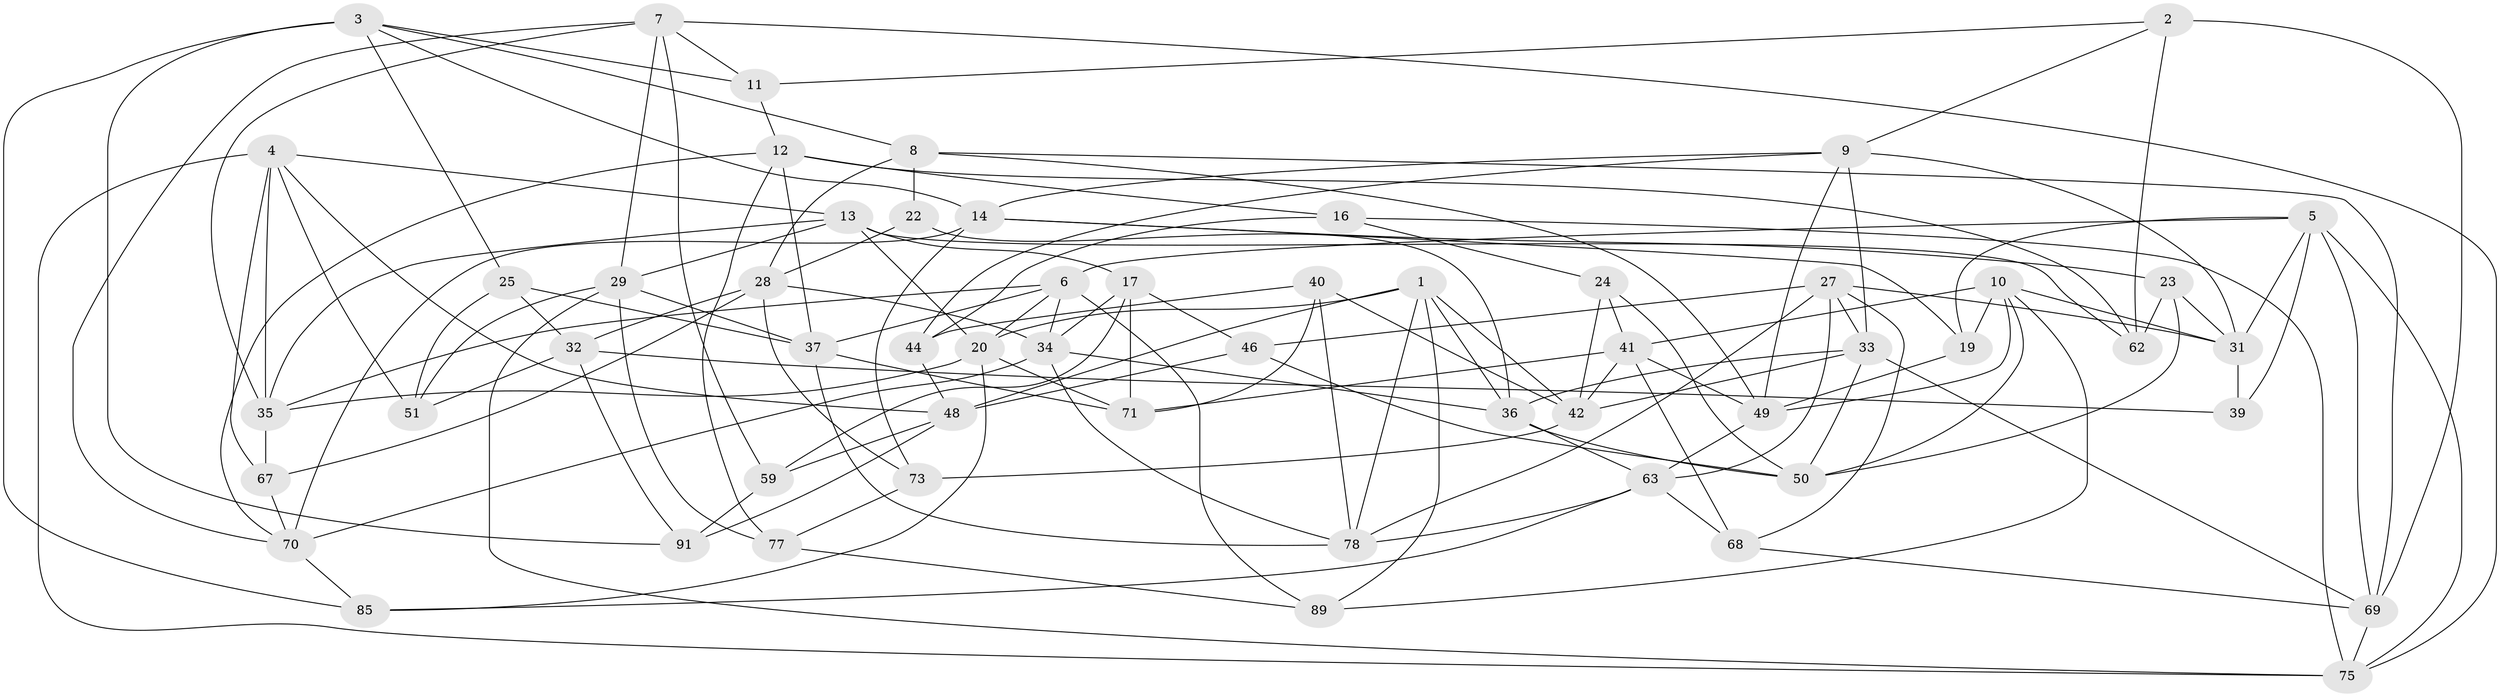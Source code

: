// original degree distribution, {4: 1.0}
// Generated by graph-tools (version 1.1) at 2025/11/02/27/25 16:11:49]
// undirected, 57 vertices, 146 edges
graph export_dot {
graph [start="1"]
  node [color=gray90,style=filled];
  1 [super="+52"];
  2;
  3 [super="+15"];
  4 [super="+18"];
  5 [super="+21"];
  6 [super="+60"];
  7 [super="+61"];
  8 [super="+64"];
  9 [super="+47"];
  10 [super="+56"];
  11;
  12 [super="+92"];
  13 [super="+26"];
  14 [super="+30"];
  16;
  17 [super="+90"];
  19;
  20 [super="+66"];
  22;
  23;
  24;
  25;
  27 [super="+82"];
  28 [super="+45"];
  29 [super="+76"];
  31 [super="+55"];
  32 [super="+79"];
  33 [super="+38"];
  34 [super="+58"];
  35 [super="+57"];
  36 [super="+74"];
  37 [super="+53"];
  39;
  40;
  41 [super="+80"];
  42 [super="+43"];
  44;
  46;
  48 [super="+83"];
  49 [super="+72"];
  50 [super="+54"];
  51;
  59;
  62;
  63 [super="+65"];
  67;
  68;
  69 [super="+86"];
  70 [super="+87"];
  71 [super="+88"];
  73;
  75 [super="+81"];
  77;
  78 [super="+84"];
  85;
  89;
  91;
  1 -- 78;
  1 -- 48;
  1 -- 36;
  1 -- 89;
  1 -- 42;
  1 -- 20;
  2 -- 69;
  2 -- 62;
  2 -- 9;
  2 -- 11;
  3 -- 85;
  3 -- 25;
  3 -- 8;
  3 -- 11;
  3 -- 91;
  3 -- 14;
  4 -- 35;
  4 -- 75;
  4 -- 13;
  4 -- 48;
  4 -- 67;
  4 -- 51;
  5 -- 31;
  5 -- 39;
  5 -- 19;
  5 -- 69;
  5 -- 6;
  5 -- 75;
  6 -- 89;
  6 -- 37;
  6 -- 34;
  6 -- 35;
  6 -- 20;
  7 -- 11;
  7 -- 70;
  7 -- 75;
  7 -- 59;
  7 -- 35;
  7 -- 29;
  8 -- 69;
  8 -- 22 [weight=2];
  8 -- 49;
  8 -- 28;
  9 -- 14;
  9 -- 44;
  9 -- 49;
  9 -- 31;
  9 -- 33;
  10 -- 89;
  10 -- 50;
  10 -- 41;
  10 -- 19;
  10 -- 49;
  10 -- 31;
  11 -- 12;
  12 -- 77;
  12 -- 16;
  12 -- 70;
  12 -- 37;
  12 -- 62;
  13 -- 29;
  13 -- 62;
  13 -- 17;
  13 -- 35;
  13 -- 20;
  14 -- 19;
  14 -- 73;
  14 -- 70;
  14 -- 23;
  16 -- 24;
  16 -- 44;
  16 -- 75;
  17 -- 71 [weight=2];
  17 -- 34;
  17 -- 59;
  17 -- 46;
  19 -- 49;
  20 -- 85;
  20 -- 35;
  20 -- 71;
  22 -- 28;
  22 -- 36;
  23 -- 31;
  23 -- 50;
  23 -- 62;
  24 -- 50;
  24 -- 42;
  24 -- 41;
  25 -- 51;
  25 -- 37;
  25 -- 32;
  27 -- 33;
  27 -- 68;
  27 -- 46;
  27 -- 78;
  27 -- 31;
  27 -- 63;
  28 -- 73;
  28 -- 32;
  28 -- 67;
  28 -- 34;
  29 -- 51;
  29 -- 77;
  29 -- 37;
  29 -- 75;
  31 -- 39;
  32 -- 51;
  32 -- 39 [weight=2];
  32 -- 91;
  33 -- 69;
  33 -- 36;
  33 -- 42;
  33 -- 50;
  34 -- 70;
  34 -- 36;
  34 -- 78;
  35 -- 67;
  36 -- 63;
  36 -- 50;
  37 -- 71;
  37 -- 78;
  40 -- 44;
  40 -- 42;
  40 -- 78;
  40 -- 71;
  41 -- 42;
  41 -- 68;
  41 -- 49;
  41 -- 71;
  42 -- 73;
  44 -- 48;
  46 -- 48;
  46 -- 50;
  48 -- 91;
  48 -- 59;
  49 -- 63;
  59 -- 91;
  63 -- 85;
  63 -- 68;
  63 -- 78;
  67 -- 70;
  68 -- 69;
  69 -- 75;
  70 -- 85;
  73 -- 77;
  77 -- 89;
}
